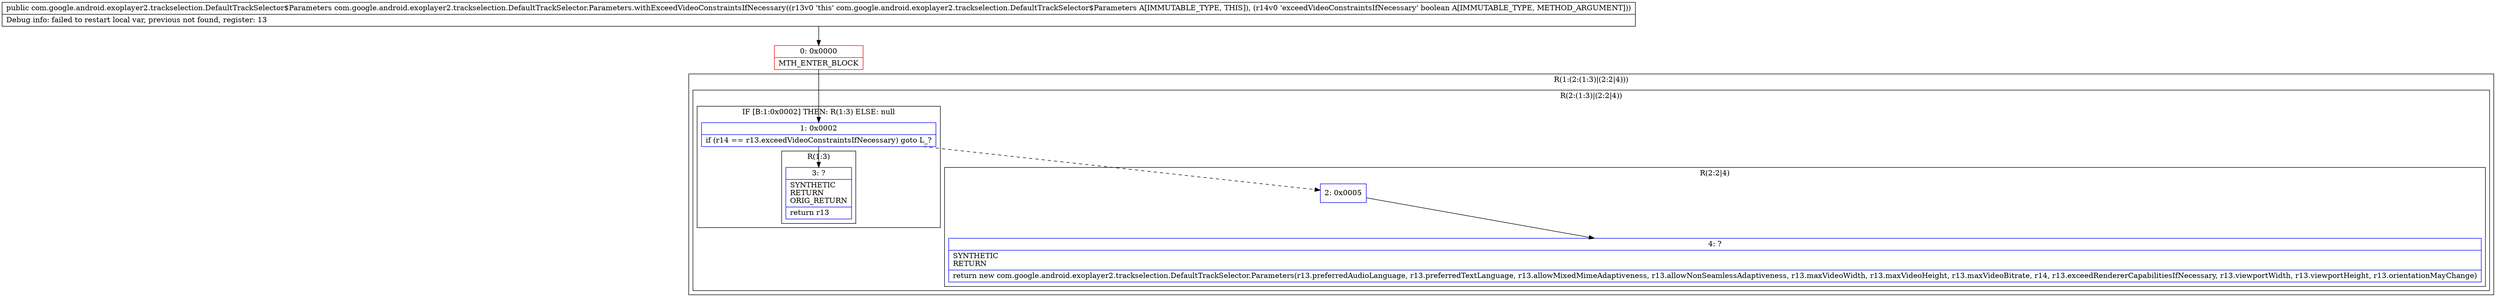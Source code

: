 digraph "CFG forcom.google.android.exoplayer2.trackselection.DefaultTrackSelector.Parameters.withExceedVideoConstraintsIfNecessary(Z)Lcom\/google\/android\/exoplayer2\/trackselection\/DefaultTrackSelector$Parameters;" {
subgraph cluster_Region_1496442836 {
label = "R(1:(2:(1:3)|(2:2|4)))";
node [shape=record,color=blue];
subgraph cluster_Region_1507194389 {
label = "R(2:(1:3)|(2:2|4))";
node [shape=record,color=blue];
subgraph cluster_IfRegion_2109135026 {
label = "IF [B:1:0x0002] THEN: R(1:3) ELSE: null";
node [shape=record,color=blue];
Node_1 [shape=record,label="{1\:\ 0x0002|if (r14 == r13.exceedVideoConstraintsIfNecessary) goto L_?\l}"];
subgraph cluster_Region_361851397 {
label = "R(1:3)";
node [shape=record,color=blue];
Node_3 [shape=record,label="{3\:\ ?|SYNTHETIC\lRETURN\lORIG_RETURN\l|return r13\l}"];
}
}
subgraph cluster_Region_1128804388 {
label = "R(2:2|4)";
node [shape=record,color=blue];
Node_2 [shape=record,label="{2\:\ 0x0005}"];
Node_4 [shape=record,label="{4\:\ ?|SYNTHETIC\lRETURN\l|return new com.google.android.exoplayer2.trackselection.DefaultTrackSelector.Parameters(r13.preferredAudioLanguage, r13.preferredTextLanguage, r13.allowMixedMimeAdaptiveness, r13.allowNonSeamlessAdaptiveness, r13.maxVideoWidth, r13.maxVideoHeight, r13.maxVideoBitrate, r14, r13.exceedRendererCapabilitiesIfNecessary, r13.viewportWidth, r13.viewportHeight, r13.orientationMayChange)\l}"];
}
}
}
Node_0 [shape=record,color=red,label="{0\:\ 0x0000|MTH_ENTER_BLOCK\l}"];
MethodNode[shape=record,label="{public com.google.android.exoplayer2.trackselection.DefaultTrackSelector$Parameters com.google.android.exoplayer2.trackselection.DefaultTrackSelector.Parameters.withExceedVideoConstraintsIfNecessary((r13v0 'this' com.google.android.exoplayer2.trackselection.DefaultTrackSelector$Parameters A[IMMUTABLE_TYPE, THIS]), (r14v0 'exceedVideoConstraintsIfNecessary' boolean A[IMMUTABLE_TYPE, METHOD_ARGUMENT]))  | Debug info: failed to restart local var, previous not found, register: 13\l}"];
MethodNode -> Node_0;
Node_1 -> Node_2[style=dashed];
Node_1 -> Node_3;
Node_2 -> Node_4;
Node_0 -> Node_1;
}

